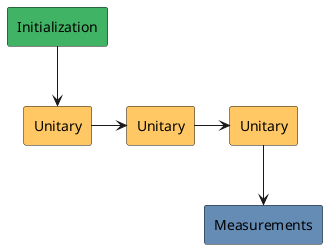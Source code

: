 @startuml
rectangle "Initialization" as init #40B464
rectangle "Unitary" as unit1 #FFC864
rectangle "Unitary" as unit2 #FFC864
rectangle "Unitary" as unit3 #FFC864
rectangle "Measurements" as measure #648CB4

init --> unit1
unit1 -> unit2
unit2 -> unit3
unit3 --> measure
@enduml
